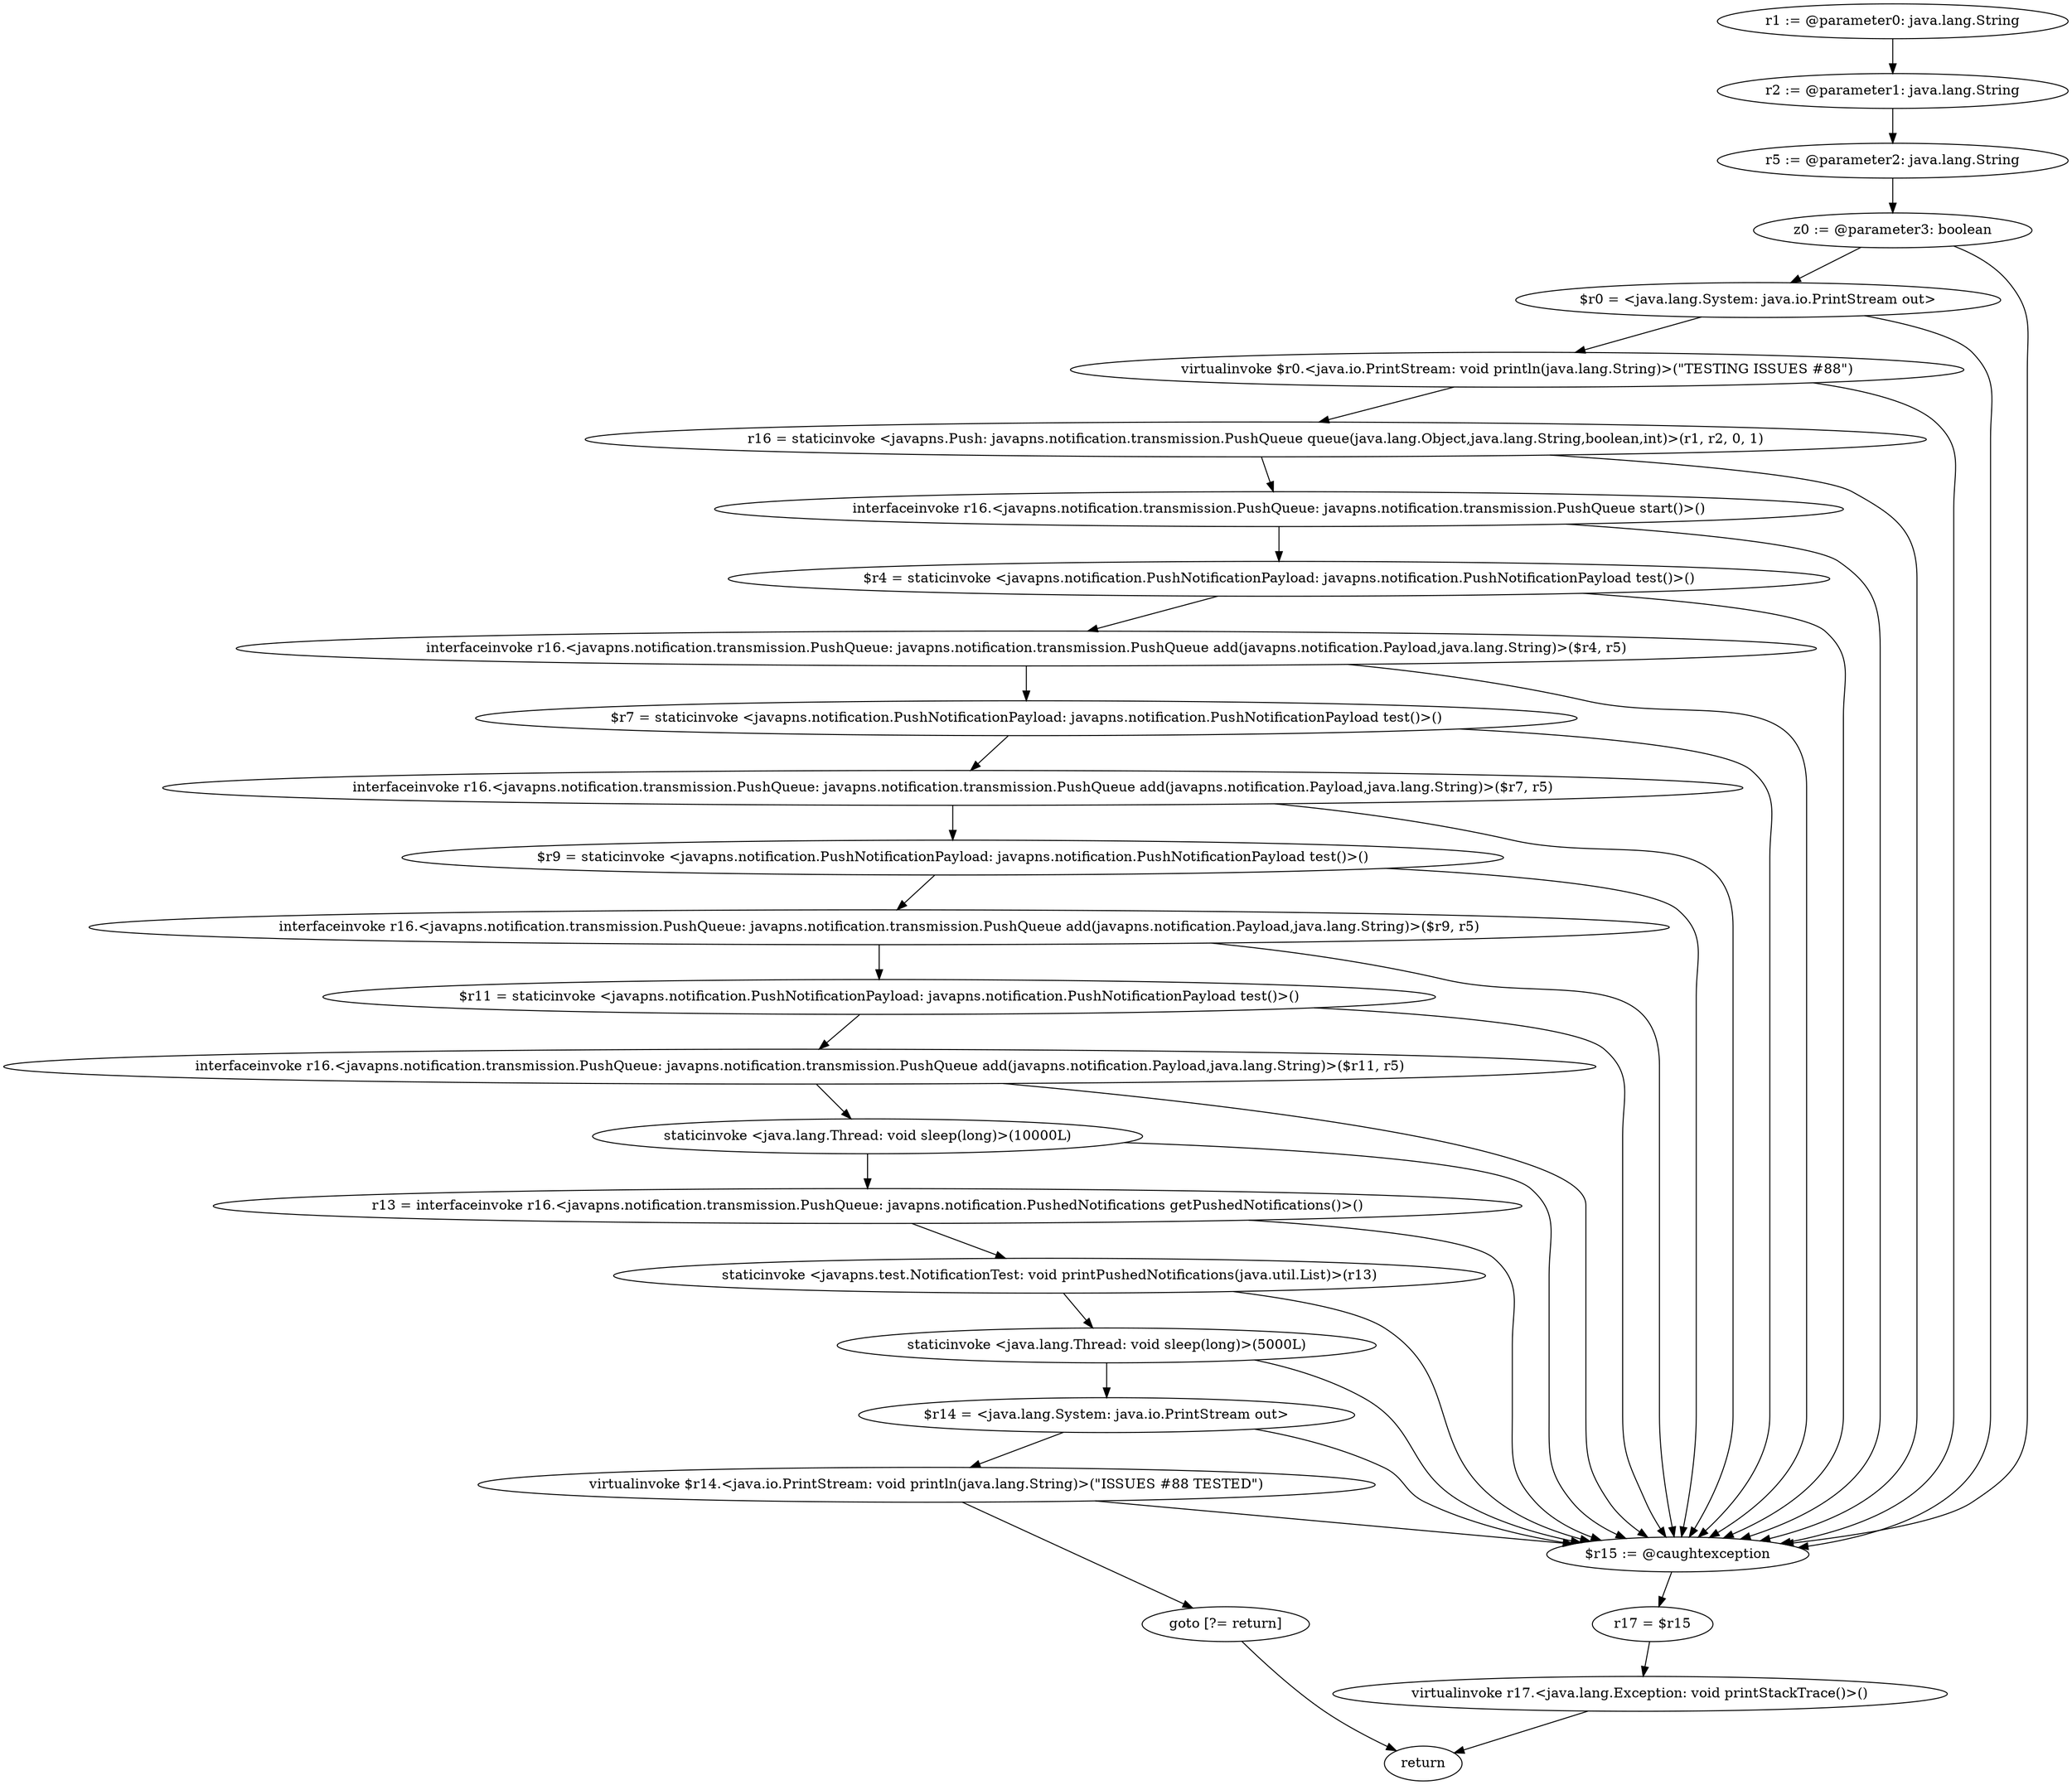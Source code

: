 digraph "unitGraph" {
    "r1 := @parameter0: java.lang.String"
    "r2 := @parameter1: java.lang.String"
    "r5 := @parameter2: java.lang.String"
    "z0 := @parameter3: boolean"
    "$r0 = <java.lang.System: java.io.PrintStream out>"
    "virtualinvoke $r0.<java.io.PrintStream: void println(java.lang.String)>(\"TESTING ISSUES #88\")"
    "r16 = staticinvoke <javapns.Push: javapns.notification.transmission.PushQueue queue(java.lang.Object,java.lang.String,boolean,int)>(r1, r2, 0, 1)"
    "interfaceinvoke r16.<javapns.notification.transmission.PushQueue: javapns.notification.transmission.PushQueue start()>()"
    "$r4 = staticinvoke <javapns.notification.PushNotificationPayload: javapns.notification.PushNotificationPayload test()>()"
    "interfaceinvoke r16.<javapns.notification.transmission.PushQueue: javapns.notification.transmission.PushQueue add(javapns.notification.Payload,java.lang.String)>($r4, r5)"
    "$r7 = staticinvoke <javapns.notification.PushNotificationPayload: javapns.notification.PushNotificationPayload test()>()"
    "interfaceinvoke r16.<javapns.notification.transmission.PushQueue: javapns.notification.transmission.PushQueue add(javapns.notification.Payload,java.lang.String)>($r7, r5)"
    "$r9 = staticinvoke <javapns.notification.PushNotificationPayload: javapns.notification.PushNotificationPayload test()>()"
    "interfaceinvoke r16.<javapns.notification.transmission.PushQueue: javapns.notification.transmission.PushQueue add(javapns.notification.Payload,java.lang.String)>($r9, r5)"
    "$r11 = staticinvoke <javapns.notification.PushNotificationPayload: javapns.notification.PushNotificationPayload test()>()"
    "interfaceinvoke r16.<javapns.notification.transmission.PushQueue: javapns.notification.transmission.PushQueue add(javapns.notification.Payload,java.lang.String)>($r11, r5)"
    "staticinvoke <java.lang.Thread: void sleep(long)>(10000L)"
    "r13 = interfaceinvoke r16.<javapns.notification.transmission.PushQueue: javapns.notification.PushedNotifications getPushedNotifications()>()"
    "staticinvoke <javapns.test.NotificationTest: void printPushedNotifications(java.util.List)>(r13)"
    "staticinvoke <java.lang.Thread: void sleep(long)>(5000L)"
    "$r14 = <java.lang.System: java.io.PrintStream out>"
    "virtualinvoke $r14.<java.io.PrintStream: void println(java.lang.String)>(\"ISSUES #88 TESTED\")"
    "goto [?= return]"
    "$r15 := @caughtexception"
    "r17 = $r15"
    "virtualinvoke r17.<java.lang.Exception: void printStackTrace()>()"
    "return"
    "r1 := @parameter0: java.lang.String"->"r2 := @parameter1: java.lang.String";
    "r2 := @parameter1: java.lang.String"->"r5 := @parameter2: java.lang.String";
    "r5 := @parameter2: java.lang.String"->"z0 := @parameter3: boolean";
    "z0 := @parameter3: boolean"->"$r0 = <java.lang.System: java.io.PrintStream out>";
    "z0 := @parameter3: boolean"->"$r15 := @caughtexception";
    "$r0 = <java.lang.System: java.io.PrintStream out>"->"virtualinvoke $r0.<java.io.PrintStream: void println(java.lang.String)>(\"TESTING ISSUES #88\")";
    "$r0 = <java.lang.System: java.io.PrintStream out>"->"$r15 := @caughtexception";
    "virtualinvoke $r0.<java.io.PrintStream: void println(java.lang.String)>(\"TESTING ISSUES #88\")"->"r16 = staticinvoke <javapns.Push: javapns.notification.transmission.PushQueue queue(java.lang.Object,java.lang.String,boolean,int)>(r1, r2, 0, 1)";
    "virtualinvoke $r0.<java.io.PrintStream: void println(java.lang.String)>(\"TESTING ISSUES #88\")"->"$r15 := @caughtexception";
    "r16 = staticinvoke <javapns.Push: javapns.notification.transmission.PushQueue queue(java.lang.Object,java.lang.String,boolean,int)>(r1, r2, 0, 1)"->"interfaceinvoke r16.<javapns.notification.transmission.PushQueue: javapns.notification.transmission.PushQueue start()>()";
    "r16 = staticinvoke <javapns.Push: javapns.notification.transmission.PushQueue queue(java.lang.Object,java.lang.String,boolean,int)>(r1, r2, 0, 1)"->"$r15 := @caughtexception";
    "interfaceinvoke r16.<javapns.notification.transmission.PushQueue: javapns.notification.transmission.PushQueue start()>()"->"$r4 = staticinvoke <javapns.notification.PushNotificationPayload: javapns.notification.PushNotificationPayload test()>()";
    "interfaceinvoke r16.<javapns.notification.transmission.PushQueue: javapns.notification.transmission.PushQueue start()>()"->"$r15 := @caughtexception";
    "$r4 = staticinvoke <javapns.notification.PushNotificationPayload: javapns.notification.PushNotificationPayload test()>()"->"interfaceinvoke r16.<javapns.notification.transmission.PushQueue: javapns.notification.transmission.PushQueue add(javapns.notification.Payload,java.lang.String)>($r4, r5)";
    "$r4 = staticinvoke <javapns.notification.PushNotificationPayload: javapns.notification.PushNotificationPayload test()>()"->"$r15 := @caughtexception";
    "interfaceinvoke r16.<javapns.notification.transmission.PushQueue: javapns.notification.transmission.PushQueue add(javapns.notification.Payload,java.lang.String)>($r4, r5)"->"$r7 = staticinvoke <javapns.notification.PushNotificationPayload: javapns.notification.PushNotificationPayload test()>()";
    "interfaceinvoke r16.<javapns.notification.transmission.PushQueue: javapns.notification.transmission.PushQueue add(javapns.notification.Payload,java.lang.String)>($r4, r5)"->"$r15 := @caughtexception";
    "$r7 = staticinvoke <javapns.notification.PushNotificationPayload: javapns.notification.PushNotificationPayload test()>()"->"interfaceinvoke r16.<javapns.notification.transmission.PushQueue: javapns.notification.transmission.PushQueue add(javapns.notification.Payload,java.lang.String)>($r7, r5)";
    "$r7 = staticinvoke <javapns.notification.PushNotificationPayload: javapns.notification.PushNotificationPayload test()>()"->"$r15 := @caughtexception";
    "interfaceinvoke r16.<javapns.notification.transmission.PushQueue: javapns.notification.transmission.PushQueue add(javapns.notification.Payload,java.lang.String)>($r7, r5)"->"$r9 = staticinvoke <javapns.notification.PushNotificationPayload: javapns.notification.PushNotificationPayload test()>()";
    "interfaceinvoke r16.<javapns.notification.transmission.PushQueue: javapns.notification.transmission.PushQueue add(javapns.notification.Payload,java.lang.String)>($r7, r5)"->"$r15 := @caughtexception";
    "$r9 = staticinvoke <javapns.notification.PushNotificationPayload: javapns.notification.PushNotificationPayload test()>()"->"interfaceinvoke r16.<javapns.notification.transmission.PushQueue: javapns.notification.transmission.PushQueue add(javapns.notification.Payload,java.lang.String)>($r9, r5)";
    "$r9 = staticinvoke <javapns.notification.PushNotificationPayload: javapns.notification.PushNotificationPayload test()>()"->"$r15 := @caughtexception";
    "interfaceinvoke r16.<javapns.notification.transmission.PushQueue: javapns.notification.transmission.PushQueue add(javapns.notification.Payload,java.lang.String)>($r9, r5)"->"$r11 = staticinvoke <javapns.notification.PushNotificationPayload: javapns.notification.PushNotificationPayload test()>()";
    "interfaceinvoke r16.<javapns.notification.transmission.PushQueue: javapns.notification.transmission.PushQueue add(javapns.notification.Payload,java.lang.String)>($r9, r5)"->"$r15 := @caughtexception";
    "$r11 = staticinvoke <javapns.notification.PushNotificationPayload: javapns.notification.PushNotificationPayload test()>()"->"interfaceinvoke r16.<javapns.notification.transmission.PushQueue: javapns.notification.transmission.PushQueue add(javapns.notification.Payload,java.lang.String)>($r11, r5)";
    "$r11 = staticinvoke <javapns.notification.PushNotificationPayload: javapns.notification.PushNotificationPayload test()>()"->"$r15 := @caughtexception";
    "interfaceinvoke r16.<javapns.notification.transmission.PushQueue: javapns.notification.transmission.PushQueue add(javapns.notification.Payload,java.lang.String)>($r11, r5)"->"staticinvoke <java.lang.Thread: void sleep(long)>(10000L)";
    "interfaceinvoke r16.<javapns.notification.transmission.PushQueue: javapns.notification.transmission.PushQueue add(javapns.notification.Payload,java.lang.String)>($r11, r5)"->"$r15 := @caughtexception";
    "staticinvoke <java.lang.Thread: void sleep(long)>(10000L)"->"r13 = interfaceinvoke r16.<javapns.notification.transmission.PushQueue: javapns.notification.PushedNotifications getPushedNotifications()>()";
    "staticinvoke <java.lang.Thread: void sleep(long)>(10000L)"->"$r15 := @caughtexception";
    "r13 = interfaceinvoke r16.<javapns.notification.transmission.PushQueue: javapns.notification.PushedNotifications getPushedNotifications()>()"->"staticinvoke <javapns.test.NotificationTest: void printPushedNotifications(java.util.List)>(r13)";
    "r13 = interfaceinvoke r16.<javapns.notification.transmission.PushQueue: javapns.notification.PushedNotifications getPushedNotifications()>()"->"$r15 := @caughtexception";
    "staticinvoke <javapns.test.NotificationTest: void printPushedNotifications(java.util.List)>(r13)"->"staticinvoke <java.lang.Thread: void sleep(long)>(5000L)";
    "staticinvoke <javapns.test.NotificationTest: void printPushedNotifications(java.util.List)>(r13)"->"$r15 := @caughtexception";
    "staticinvoke <java.lang.Thread: void sleep(long)>(5000L)"->"$r14 = <java.lang.System: java.io.PrintStream out>";
    "staticinvoke <java.lang.Thread: void sleep(long)>(5000L)"->"$r15 := @caughtexception";
    "$r14 = <java.lang.System: java.io.PrintStream out>"->"virtualinvoke $r14.<java.io.PrintStream: void println(java.lang.String)>(\"ISSUES #88 TESTED\")";
    "$r14 = <java.lang.System: java.io.PrintStream out>"->"$r15 := @caughtexception";
    "virtualinvoke $r14.<java.io.PrintStream: void println(java.lang.String)>(\"ISSUES #88 TESTED\")"->"goto [?= return]";
    "virtualinvoke $r14.<java.io.PrintStream: void println(java.lang.String)>(\"ISSUES #88 TESTED\")"->"$r15 := @caughtexception";
    "goto [?= return]"->"return";
    "$r15 := @caughtexception"->"r17 = $r15";
    "r17 = $r15"->"virtualinvoke r17.<java.lang.Exception: void printStackTrace()>()";
    "virtualinvoke r17.<java.lang.Exception: void printStackTrace()>()"->"return";
}

